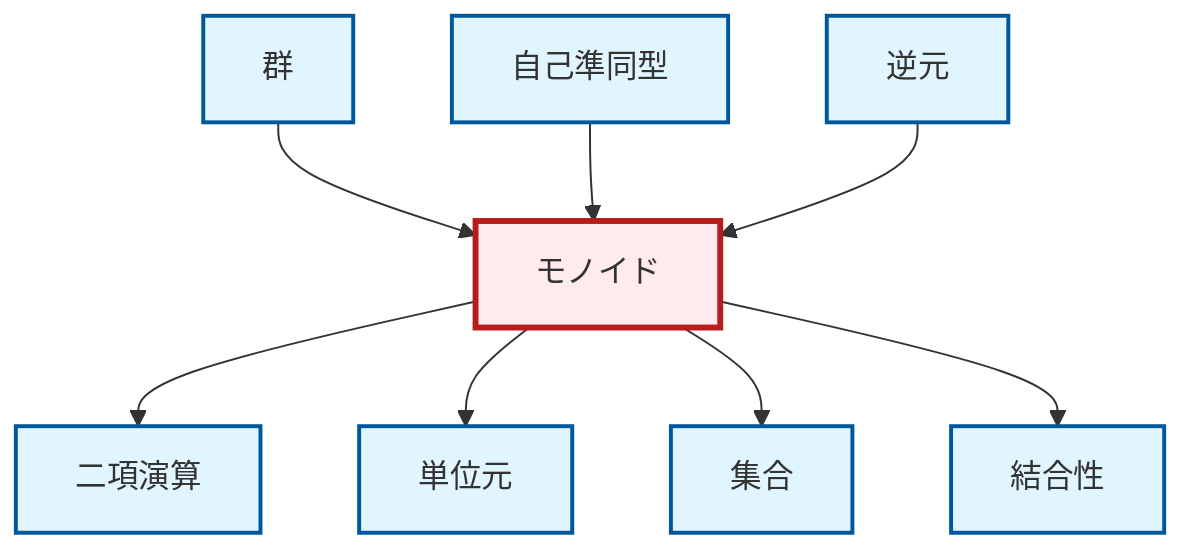 graph TD
    classDef definition fill:#e1f5fe,stroke:#01579b,stroke-width:2px
    classDef theorem fill:#f3e5f5,stroke:#4a148c,stroke-width:2px
    classDef axiom fill:#fff3e0,stroke:#e65100,stroke-width:2px
    classDef example fill:#e8f5e9,stroke:#1b5e20,stroke-width:2px
    classDef current fill:#ffebee,stroke:#b71c1c,stroke-width:3px
    def-group["群"]:::definition
    def-binary-operation["二項演算"]:::definition
    def-inverse-element["逆元"]:::definition
    def-endomorphism["自己準同型"]:::definition
    def-monoid["モノイド"]:::definition
    def-identity-element["単位元"]:::definition
    def-set["集合"]:::definition
    def-associativity["結合性"]:::definition
    def-monoid --> def-binary-operation
    def-monoid --> def-identity-element
    def-group --> def-monoid
    def-monoid --> def-set
    def-endomorphism --> def-monoid
    def-monoid --> def-associativity
    def-inverse-element --> def-monoid
    class def-monoid current